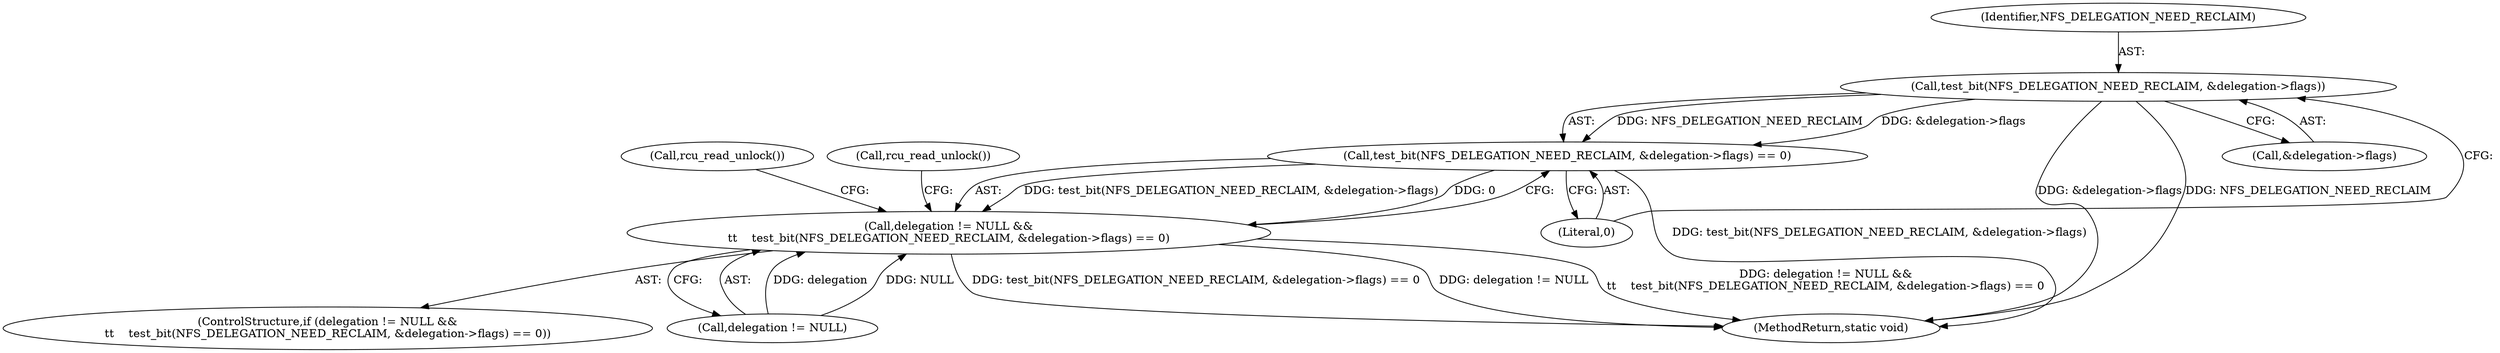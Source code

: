 digraph "0_linux_dc0b027dfadfcb8a5504f7d8052754bf8d501ab9_12@pointer" {
"1000170" [label="(Call,test_bit(NFS_DELEGATION_NEED_RECLAIM, &delegation->flags))"];
"1000169" [label="(Call,test_bit(NFS_DELEGATION_NEED_RECLAIM, &delegation->flags) == 0)"];
"1000165" [label="(Call,delegation != NULL &&\n\t\t    test_bit(NFS_DELEGATION_NEED_RECLAIM, &delegation->flags) == 0)"];
"1000176" [label="(Literal,0)"];
"1000180" [label="(Call,rcu_read_unlock())"];
"1000166" [label="(Call,delegation != NULL)"];
"1000171" [label="(Identifier,NFS_DELEGATION_NEED_RECLAIM)"];
"1000169" [label="(Call,test_bit(NFS_DELEGATION_NEED_RECLAIM, &delegation->flags) == 0)"];
"1000164" [label="(ControlStructure,if (delegation != NULL &&\n\t\t    test_bit(NFS_DELEGATION_NEED_RECLAIM, &delegation->flags) == 0))"];
"1000248" [label="(MethodReturn,static void)"];
"1000165" [label="(Call,delegation != NULL &&\n\t\t    test_bit(NFS_DELEGATION_NEED_RECLAIM, &delegation->flags) == 0)"];
"1000178" [label="(Call,rcu_read_unlock())"];
"1000172" [label="(Call,&delegation->flags)"];
"1000170" [label="(Call,test_bit(NFS_DELEGATION_NEED_RECLAIM, &delegation->flags))"];
"1000170" -> "1000169"  [label="AST: "];
"1000170" -> "1000172"  [label="CFG: "];
"1000171" -> "1000170"  [label="AST: "];
"1000172" -> "1000170"  [label="AST: "];
"1000176" -> "1000170"  [label="CFG: "];
"1000170" -> "1000248"  [label="DDG: &delegation->flags"];
"1000170" -> "1000248"  [label="DDG: NFS_DELEGATION_NEED_RECLAIM"];
"1000170" -> "1000169"  [label="DDG: NFS_DELEGATION_NEED_RECLAIM"];
"1000170" -> "1000169"  [label="DDG: &delegation->flags"];
"1000169" -> "1000165"  [label="AST: "];
"1000169" -> "1000176"  [label="CFG: "];
"1000176" -> "1000169"  [label="AST: "];
"1000165" -> "1000169"  [label="CFG: "];
"1000169" -> "1000248"  [label="DDG: test_bit(NFS_DELEGATION_NEED_RECLAIM, &delegation->flags)"];
"1000169" -> "1000165"  [label="DDG: test_bit(NFS_DELEGATION_NEED_RECLAIM, &delegation->flags)"];
"1000169" -> "1000165"  [label="DDG: 0"];
"1000165" -> "1000164"  [label="AST: "];
"1000165" -> "1000166"  [label="CFG: "];
"1000166" -> "1000165"  [label="AST: "];
"1000178" -> "1000165"  [label="CFG: "];
"1000180" -> "1000165"  [label="CFG: "];
"1000165" -> "1000248"  [label="DDG: test_bit(NFS_DELEGATION_NEED_RECLAIM, &delegation->flags) == 0"];
"1000165" -> "1000248"  [label="DDG: delegation != NULL"];
"1000165" -> "1000248"  [label="DDG: delegation != NULL &&\n\t\t    test_bit(NFS_DELEGATION_NEED_RECLAIM, &delegation->flags) == 0"];
"1000166" -> "1000165"  [label="DDG: delegation"];
"1000166" -> "1000165"  [label="DDG: NULL"];
}
